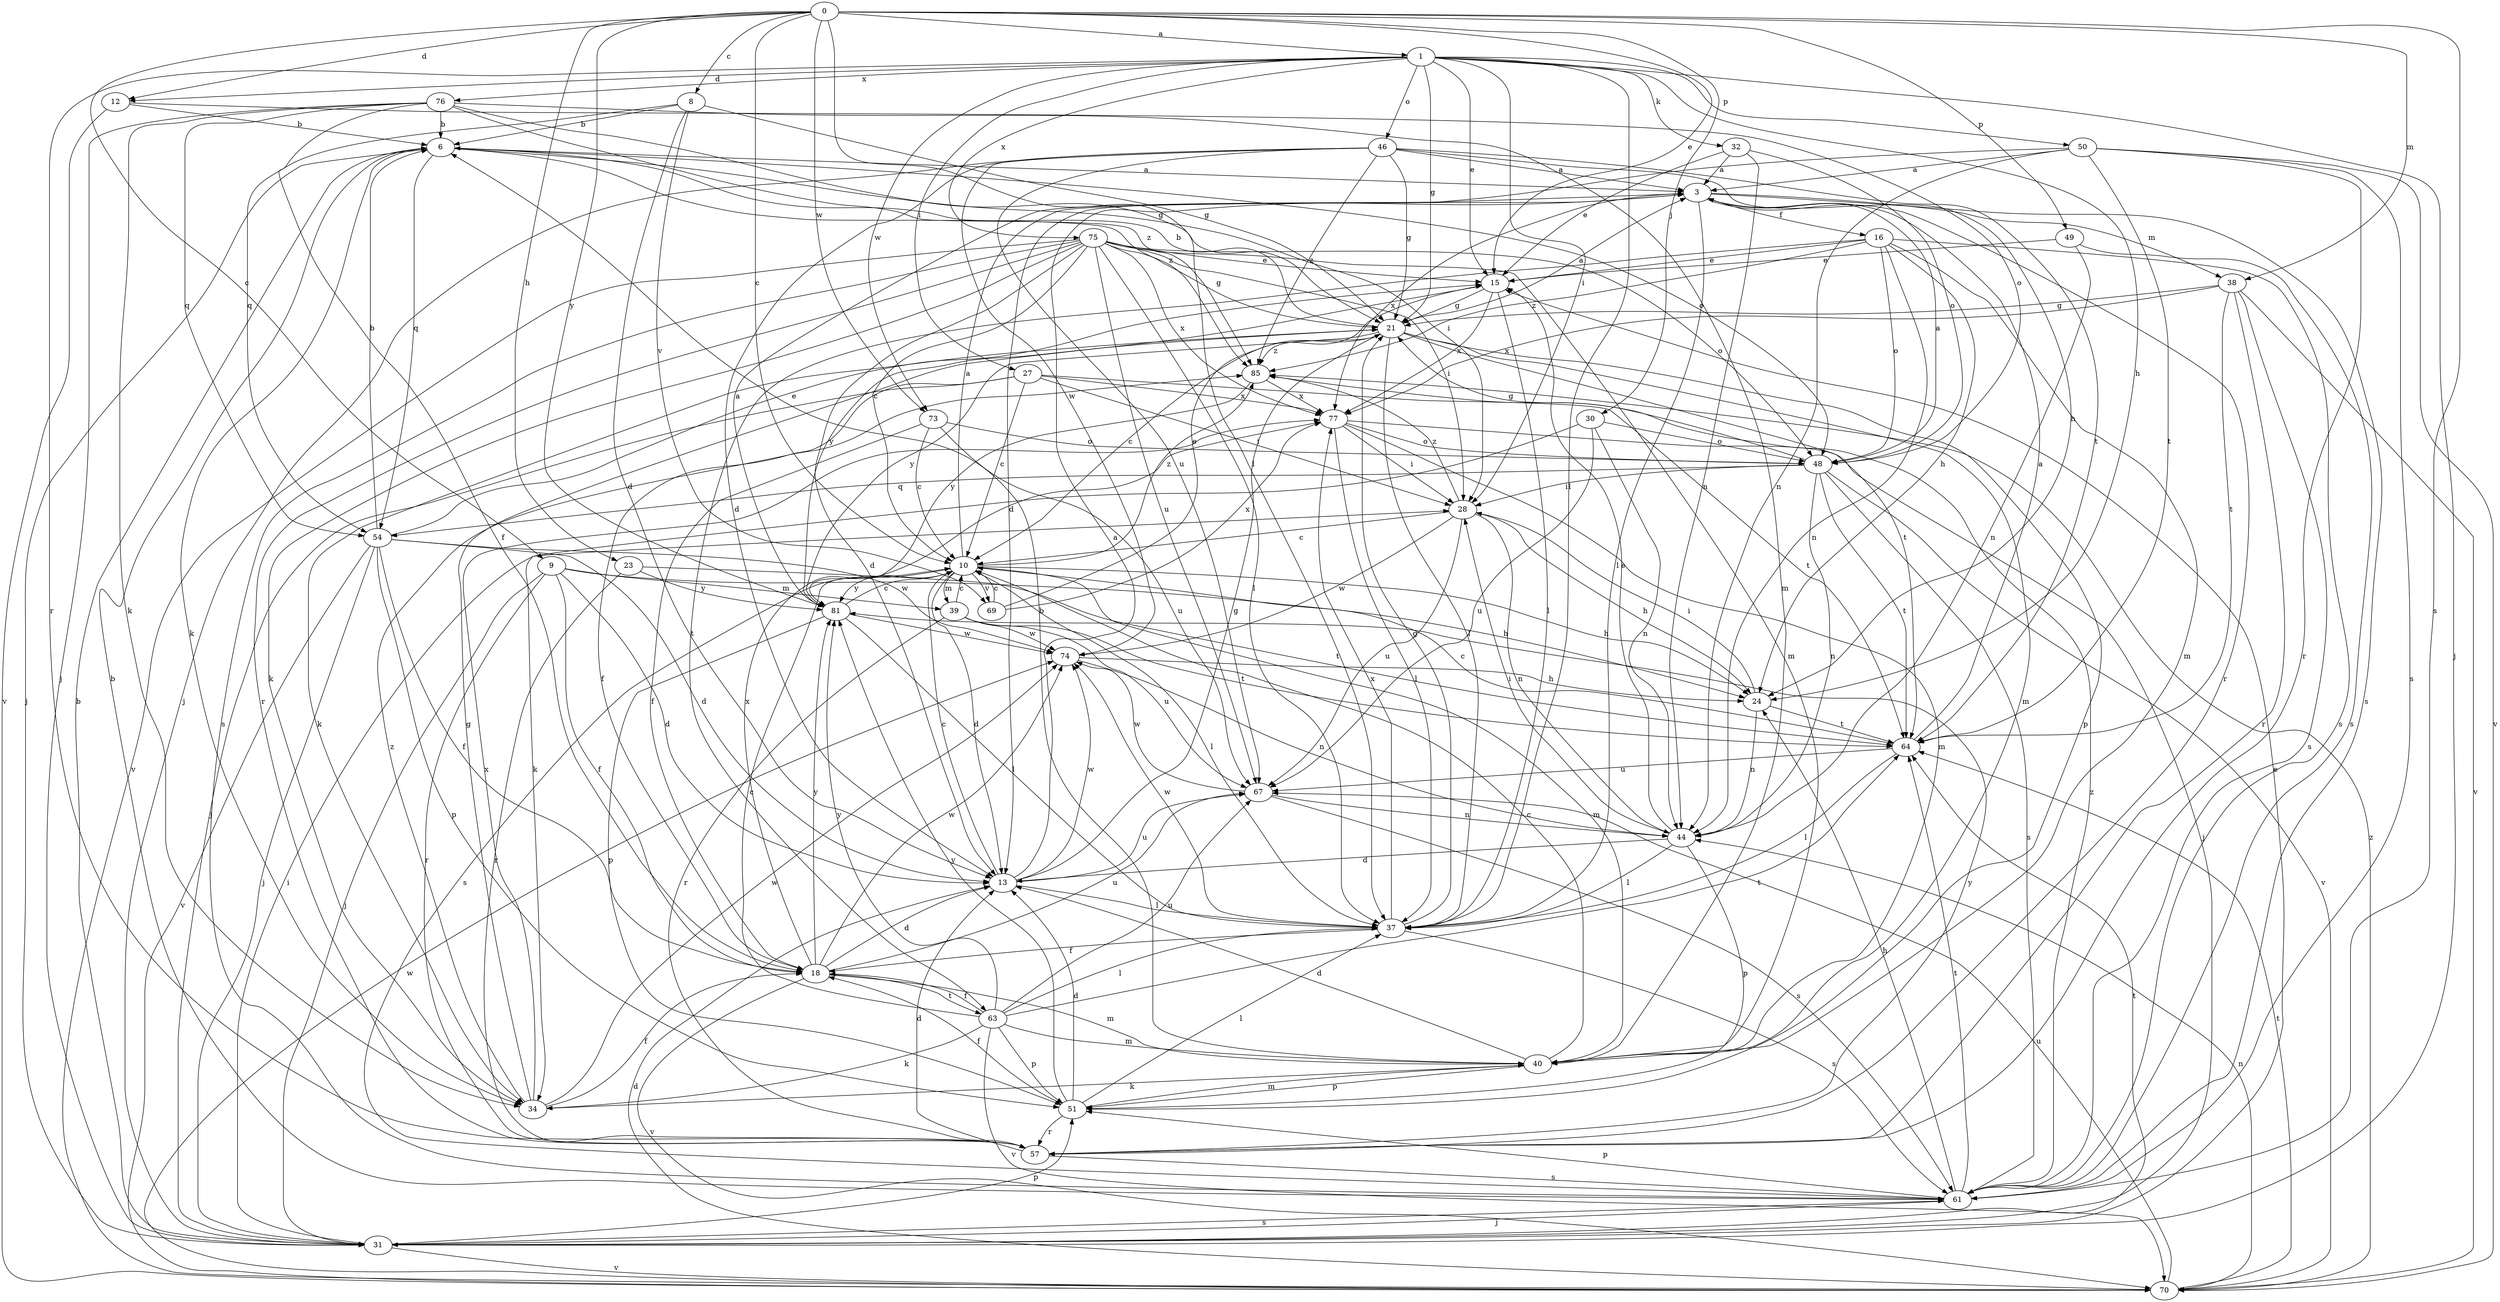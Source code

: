 strict digraph  {
0;
1;
3;
6;
8;
9;
10;
12;
13;
15;
16;
18;
21;
23;
24;
27;
28;
30;
31;
32;
34;
37;
38;
39;
40;
44;
46;
48;
49;
50;
51;
54;
57;
61;
63;
64;
67;
69;
70;
73;
74;
75;
76;
77;
81;
85;
0 -> 1  [label=a];
0 -> 8  [label=c];
0 -> 9  [label=c];
0 -> 10  [label=c];
0 -> 12  [label=d];
0 -> 15  [label=e];
0 -> 23  [label=h];
0 -> 30  [label=j];
0 -> 37  [label=l];
0 -> 38  [label=m];
0 -> 49  [label=p];
0 -> 61  [label=s];
0 -> 73  [label=w];
0 -> 81  [label=y];
1 -> 12  [label=d];
1 -> 15  [label=e];
1 -> 21  [label=g];
1 -> 24  [label=h];
1 -> 27  [label=i];
1 -> 28  [label=i];
1 -> 31  [label=j];
1 -> 32  [label=k];
1 -> 37  [label=l];
1 -> 46  [label=o];
1 -> 50  [label=p];
1 -> 57  [label=r];
1 -> 73  [label=w];
1 -> 75  [label=x];
1 -> 76  [label=x];
3 -> 16  [label=f];
3 -> 37  [label=l];
3 -> 38  [label=m];
3 -> 57  [label=r];
3 -> 61  [label=s];
3 -> 77  [label=x];
6 -> 3  [label=a];
6 -> 28  [label=i];
6 -> 31  [label=j];
6 -> 34  [label=k];
6 -> 48  [label=o];
6 -> 54  [label=q];
6 -> 85  [label=z];
8 -> 6  [label=b];
8 -> 13  [label=d];
8 -> 21  [label=g];
8 -> 54  [label=q];
8 -> 69  [label=v];
9 -> 13  [label=d];
9 -> 18  [label=f];
9 -> 24  [label=h];
9 -> 31  [label=j];
9 -> 39  [label=m];
9 -> 57  [label=r];
10 -> 3  [label=a];
10 -> 13  [label=d];
10 -> 24  [label=h];
10 -> 37  [label=l];
10 -> 39  [label=m];
10 -> 40  [label=m];
10 -> 61  [label=s];
10 -> 69  [label=v];
10 -> 81  [label=y];
10 -> 85  [label=z];
12 -> 6  [label=b];
12 -> 48  [label=o];
12 -> 70  [label=v];
13 -> 3  [label=a];
13 -> 10  [label=c];
13 -> 21  [label=g];
13 -> 37  [label=l];
13 -> 67  [label=u];
13 -> 74  [label=w];
15 -> 21  [label=g];
15 -> 37  [label=l];
15 -> 77  [label=x];
15 -> 81  [label=y];
16 -> 15  [label=e];
16 -> 24  [label=h];
16 -> 40  [label=m];
16 -> 44  [label=n];
16 -> 48  [label=o];
16 -> 61  [label=s];
16 -> 63  [label=t];
16 -> 85  [label=z];
18 -> 13  [label=d];
18 -> 40  [label=m];
18 -> 63  [label=t];
18 -> 67  [label=u];
18 -> 70  [label=v];
18 -> 74  [label=w];
18 -> 77  [label=x];
18 -> 81  [label=y];
21 -> 3  [label=a];
21 -> 6  [label=b];
21 -> 10  [label=c];
21 -> 34  [label=k];
21 -> 37  [label=l];
21 -> 40  [label=m];
21 -> 51  [label=p];
21 -> 64  [label=t];
21 -> 81  [label=y];
21 -> 85  [label=z];
23 -> 57  [label=r];
23 -> 64  [label=t];
23 -> 81  [label=y];
24 -> 28  [label=i];
24 -> 44  [label=n];
24 -> 64  [label=t];
27 -> 10  [label=c];
27 -> 18  [label=f];
27 -> 28  [label=i];
27 -> 31  [label=j];
27 -> 64  [label=t];
27 -> 77  [label=x];
28 -> 10  [label=c];
28 -> 24  [label=h];
28 -> 44  [label=n];
28 -> 67  [label=u];
28 -> 74  [label=w];
28 -> 85  [label=z];
30 -> 34  [label=k];
30 -> 44  [label=n];
30 -> 48  [label=o];
30 -> 67  [label=u];
31 -> 6  [label=b];
31 -> 15  [label=e];
31 -> 28  [label=i];
31 -> 51  [label=p];
31 -> 61  [label=s];
31 -> 64  [label=t];
31 -> 70  [label=v];
32 -> 3  [label=a];
32 -> 15  [label=e];
32 -> 44  [label=n];
32 -> 48  [label=o];
34 -> 18  [label=f];
34 -> 21  [label=g];
34 -> 74  [label=w];
34 -> 77  [label=x];
34 -> 85  [label=z];
37 -> 18  [label=f];
37 -> 21  [label=g];
37 -> 61  [label=s];
37 -> 74  [label=w];
37 -> 77  [label=x];
38 -> 21  [label=g];
38 -> 57  [label=r];
38 -> 61  [label=s];
38 -> 64  [label=t];
38 -> 70  [label=v];
38 -> 77  [label=x];
39 -> 10  [label=c];
39 -> 57  [label=r];
39 -> 64  [label=t];
39 -> 67  [label=u];
39 -> 74  [label=w];
40 -> 6  [label=b];
40 -> 10  [label=c];
40 -> 13  [label=d];
40 -> 34  [label=k];
40 -> 51  [label=p];
44 -> 13  [label=d];
44 -> 15  [label=e];
44 -> 28  [label=i];
44 -> 37  [label=l];
44 -> 51  [label=p];
46 -> 3  [label=a];
46 -> 13  [label=d];
46 -> 21  [label=g];
46 -> 24  [label=h];
46 -> 31  [label=j];
46 -> 64  [label=t];
46 -> 67  [label=u];
46 -> 74  [label=w];
46 -> 85  [label=z];
48 -> 3  [label=a];
48 -> 21  [label=g];
48 -> 28  [label=i];
48 -> 44  [label=n];
48 -> 54  [label=q];
48 -> 61  [label=s];
48 -> 64  [label=t];
48 -> 70  [label=v];
49 -> 15  [label=e];
49 -> 44  [label=n];
49 -> 61  [label=s];
50 -> 3  [label=a];
50 -> 13  [label=d];
50 -> 44  [label=n];
50 -> 57  [label=r];
50 -> 61  [label=s];
50 -> 64  [label=t];
50 -> 70  [label=v];
51 -> 13  [label=d];
51 -> 18  [label=f];
51 -> 37  [label=l];
51 -> 40  [label=m];
51 -> 57  [label=r];
51 -> 81  [label=y];
54 -> 6  [label=b];
54 -> 13  [label=d];
54 -> 15  [label=e];
54 -> 18  [label=f];
54 -> 31  [label=j];
54 -> 51  [label=p];
54 -> 70  [label=v];
54 -> 74  [label=w];
57 -> 13  [label=d];
57 -> 61  [label=s];
57 -> 81  [label=y];
61 -> 6  [label=b];
61 -> 24  [label=h];
61 -> 31  [label=j];
61 -> 51  [label=p];
61 -> 64  [label=t];
61 -> 85  [label=z];
63 -> 10  [label=c];
63 -> 18  [label=f];
63 -> 34  [label=k];
63 -> 37  [label=l];
63 -> 40  [label=m];
63 -> 51  [label=p];
63 -> 64  [label=t];
63 -> 67  [label=u];
63 -> 70  [label=v];
63 -> 81  [label=y];
64 -> 3  [label=a];
64 -> 10  [label=c];
64 -> 37  [label=l];
64 -> 67  [label=u];
67 -> 44  [label=n];
67 -> 61  [label=s];
67 -> 74  [label=w];
69 -> 10  [label=c];
69 -> 15  [label=e];
69 -> 77  [label=x];
70 -> 13  [label=d];
70 -> 44  [label=n];
70 -> 64  [label=t];
70 -> 67  [label=u];
70 -> 74  [label=w];
70 -> 85  [label=z];
73 -> 10  [label=c];
73 -> 18  [label=f];
73 -> 48  [label=o];
73 -> 67  [label=u];
74 -> 24  [label=h];
74 -> 44  [label=n];
75 -> 10  [label=c];
75 -> 13  [label=d];
75 -> 15  [label=e];
75 -> 21  [label=g];
75 -> 28  [label=i];
75 -> 34  [label=k];
75 -> 37  [label=l];
75 -> 40  [label=m];
75 -> 48  [label=o];
75 -> 57  [label=r];
75 -> 61  [label=s];
75 -> 67  [label=u];
75 -> 70  [label=v];
75 -> 77  [label=x];
76 -> 6  [label=b];
76 -> 18  [label=f];
76 -> 21  [label=g];
76 -> 31  [label=j];
76 -> 34  [label=k];
76 -> 40  [label=m];
76 -> 54  [label=q];
76 -> 85  [label=z];
77 -> 28  [label=i];
77 -> 31  [label=j];
77 -> 37  [label=l];
77 -> 40  [label=m];
77 -> 48  [label=o];
81 -> 3  [label=a];
81 -> 10  [label=c];
81 -> 37  [label=l];
81 -> 51  [label=p];
81 -> 74  [label=w];
85 -> 77  [label=x];
85 -> 81  [label=y];
}
